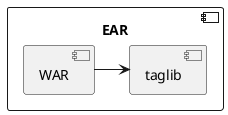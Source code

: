 @startuml

' Enterprise JSF project.
'
' Copyright 2021-2023 e-Contract.be BV. All rights reserved.
' e-Contract.be BV proprietary/confidential. Use is subject to license terms.

component EAR {
    component taglib
    component WAR
}

WAR -> taglib

@enduml

